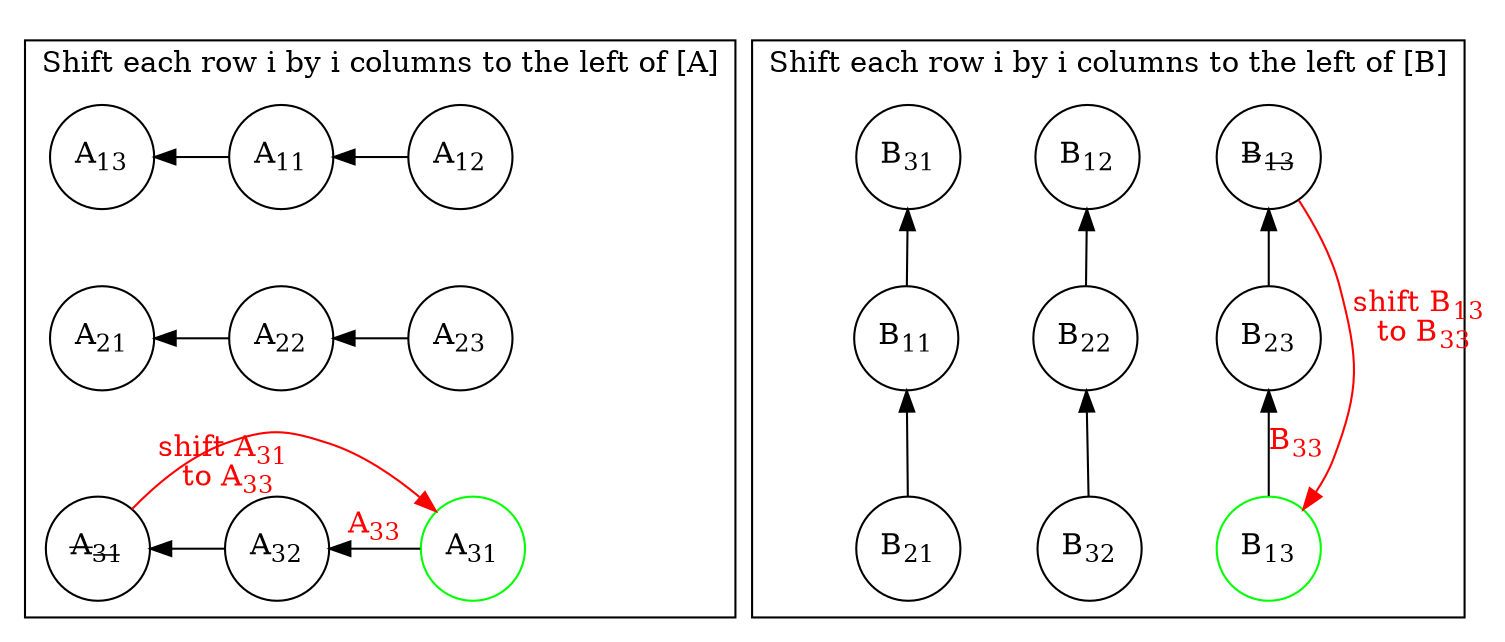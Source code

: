 digraph G {
 // splines="line";
  node [shape=circle,
      fixedsize=true, # don't allow nodes to change sizes dynamically
      width=0.7, nodesep = 0.5, ranksep = 0.5];
  
  subgraph cluster_0 {
   
    edge[dir="back"];//, style=invis];
    a[label = <A<SUB>13</SUB>>];
    b[label = <A<SUB>11</SUB>>];
    c[label = <A<SUB>12</SUB>>];
    //d[label = <A<SUB>21</SUB>>, color = green];
//    e[label = <A<SUB>22</SUB>>];
//    f[label = <A<SUB>23</SUB>>];
    g[label = <<S>A<SUB>31</SUB></S>>];
//    h[label = <A<SUB>32</SUB>>];
    i[label = <A<SUB>31</SUB>>, color = green];
    label = "Shift each row i by i columns to the left of [A]";

    d[label = <A<SUB>21</SUB>>];
    f[label = <A<SUB>23</SUB>>];
    e[label = <A<SUB>22</SUB>>];
    //g[label = < <S>A<SUB>31</SUB></S>>];
    h[label = <A<SUB>32</SUB>>];

    a -> b;
    b -> c;
    a -> c[style=invis];
    a -> d[style=invis];
    c -> f[style=invis];
    f -> d[style=invis];
    d -> e[label = " "];
    e -> f;
    d -> g[style=invis];
    g -> h;
    h -> i[label = <<FONT COLOR="red">A<SUB>33</SUB></FONT>>];
    f -> i[style=invis];
    i -> g[color = red, xlabel = <<FONT COLOR="red">shift A<SUB>31</SUB> <br/>to A<SUB>33</SUB></FONT>>];

    {rank = same; a;b;c}
    {rank = same; d;e;f}
    {rank = same; g;h;i}
  }

  subgraph cluster_1 {
    
    edge [dir="back"];
    a1[label = <B<SUB>31</SUB>>];
   // b1[label = <B<SUB>12</SUB>>];
    c1[label = <<S>B<SUB>13</SUB></S>>];
    d1[label = <B<SUB>11</SUB>>];
//    e1[label = <B<SUB>22</SUB>>];
//    f1[label = <B<SUB>23</SUB>>];
    g1[label = <B<SUB>21</SUB>>];
//    h1[label = <B<SUB>32</SUB>>];
    i1[label = <B<SUB>13</SUB>>, color = green];
    label = "Shift each row i by i columns to the left of [B]"

    b1[label = <B<SUB>12</SUB>>];
    h1[label = <B<SUB>32</SUB>>];
    e1[label = <B<SUB>22</SUB>>];
//    c1[label = < <S>B<SUB>13</SUB></S>>];
    f1[label = <B<SUB>23</SUB>>]

    c1 -> f1;
    f1 -> i1[label = <<FONT COLOR="red">B<SUB>33</SUB></FONT>>];
    //g1 -> a1[color = red, xlabel = <<FONT COLOR="red">shift B<SUB>21</SUB> <br/>to B<SUB>11</SUB></FONT>>];
    b1 -> e1;
    e1 -> h1;
    h1 -> b1[style= invis];
    
    a1 -> b1[style=invis];
    b1 -> c1[style=invis];
    a1 -> d1;
    d1 -> e1[style=invis];
    e1 -> f1[style=invis];
    d1 -> g1;
    g1 -> h1[style=invis];
    h1 -> i1[style=invis];
    
    i1 -> c1[color = red, xlabel = <<FONT COLOR="red">shift B<SUB>13</SUB> <br/>to B<SUB>33</SUB></FONT>>];

    {rank = same; a1;b1;c1}
    {rank = same; d1;e1;f1}
    {rank = same; g1;h1;i1}
  }

}


